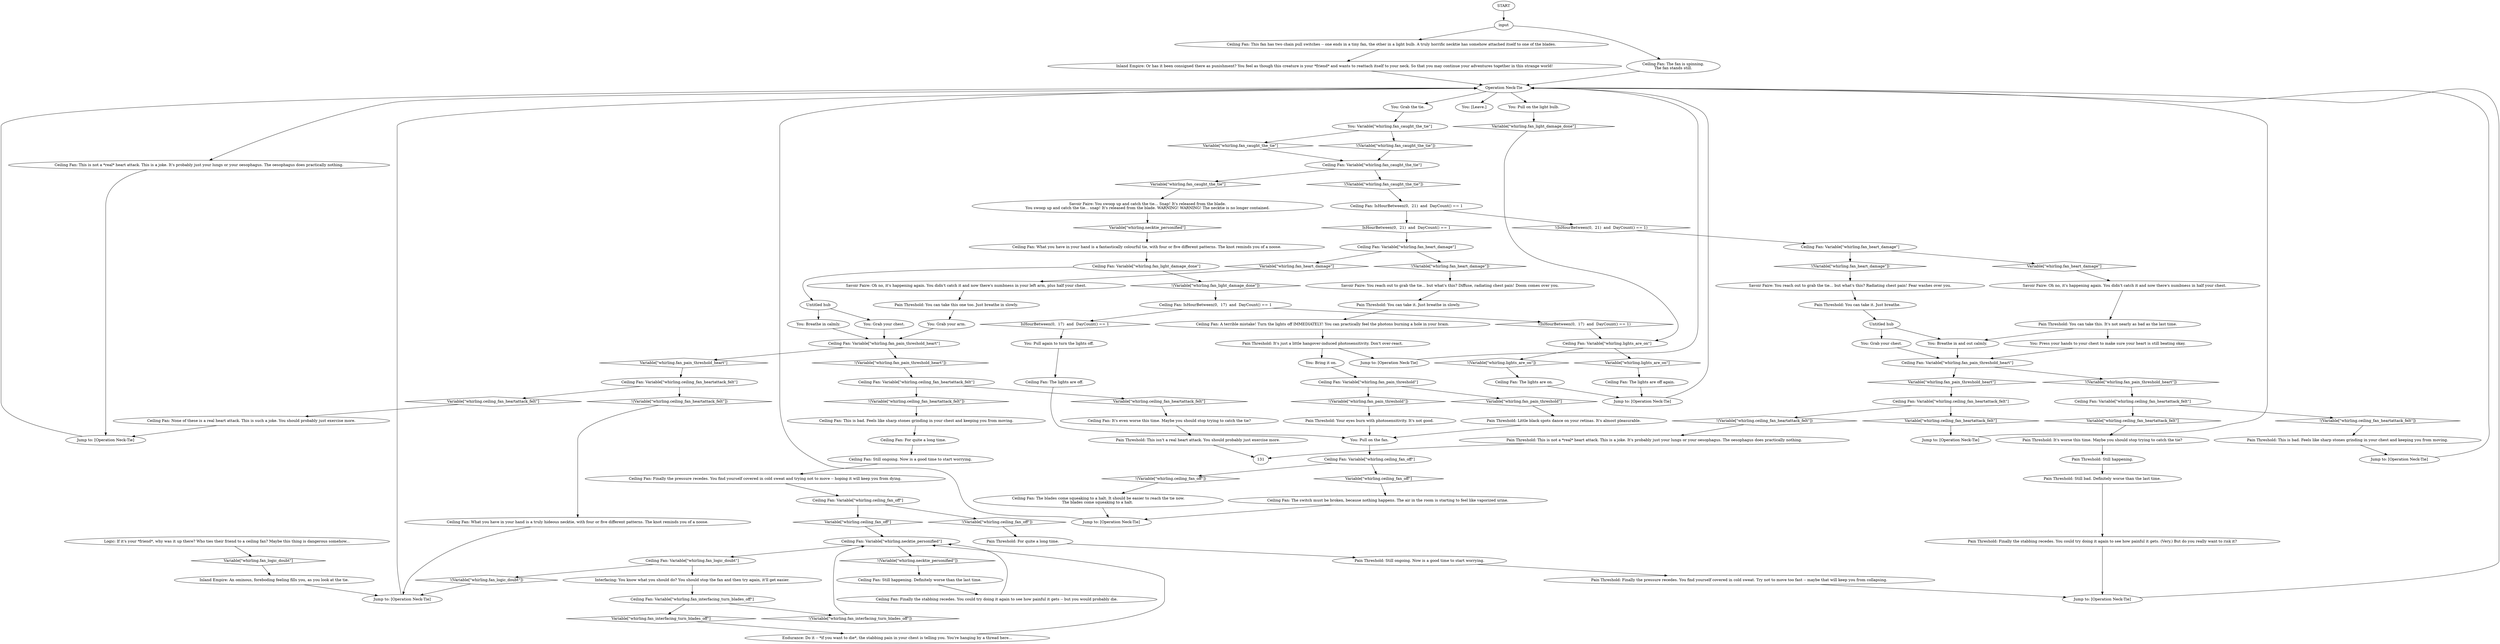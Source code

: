 # WHIRLING / CEILING FAN
# The ceiling fan is spinning like the blades of some rickety old airship about to fall on you. A truly horrendous neck-tie has somehow attached itself to one of the blades.
# ==================================================
digraph G {
	  0 [label="START"];
	  1 [label="input"];
	  2 [label="You: Grab your chest."];
	  3 [label="Jump to: [Operation Neck-Tie]"];
	  4 [label="Ceiling Fan: Still ongoing. Now is a good time to start worrying."];
	  5 [label="Jump to: [Operation Neck-Tie]"];
	  6 [label="Pain Threshold: You can take it. Just breathe."];
	  7 [label="You: Grab your chest."];
	  8 [label="Untitled hub"];
	  9 [label="Ceiling Fan: The lights are off."];
	  10 [label="Jump to: [Operation Neck-Tie]"];
	  11 [label="Pain Threshold: Still ongoing. Now is a good time to start worrying."];
	  12 [label="Ceiling Fan: Variable[\"whirling.lights_are_on\"]"];
	  13 [label="Variable[\"whirling.lights_are_on\"]", shape=diamond];
	  14 [label="!(Variable[\"whirling.lights_are_on\"])", shape=diamond];
	  15 [label="Ceiling Fan: The lights are off again."];
	  16 [label="Ceiling Fan: The lights are on."];
	  17 [label="Ceiling Fan: Finally the stabbing recedes. You could try doing it again to see how painful it gets -- but you would probably die."];
	  18 [label="Ceiling Fan: Finally the pressure recedes. You find yourself covered in cold sweat and trying not to move -- hoping it will keep you from dying."];
	  19 [label="Savoir Faire: You reach out to grab the tie... but what's this? Radiating chest pain! Fear washes over you."];
	  20 [label="Pain Threshold: You can take it. Just breathe in slowly."];
	  21 [label="Ceiling Fan: This is bad. Feels like sharp stones grinding in your chest and keeping you from moving."];
	  22 [label="Ceiling Fan: For quite a long time."];
	  23 [label="Pain Threshold: You can take this one too. Just breathe in slowly."];
	  24 [label="Ceiling Fan: This fan has two chain pull switches -- one ends in a tiny fan, the other in a light bulb. A truly horrific necktie has somehow attached itself to one of the blades."];
	  25 [label="Pain Threshold: Little black spots dance on your retinas. It's almost pleasurable."];
	  26 [label="Ceiling Fan: Variable[\"whirling.fan_caught_the_tie\"]"];
	  27 [label="Variable[\"whirling.fan_caught_the_tie\"]", shape=diamond];
	  28 [label="!(Variable[\"whirling.fan_caught_the_tie\"])", shape=diamond];
	  29 [label="You: Grab your arm."];
	  30 [label="Ceiling Fan: The blades come squeaking to a halt. It should be easier to reach the tie now.\nThe blades come squeaking to a halt. "];
	  31 [label="You: [Leave.]"];
	  32 [label="Inland Empire: An ominous, foreboding feeling fills you, as you look at the tie."];
	  33 [label="Savoir Faire: Oh no, it's happening again. You didn't catch it and now there's numbness in half your chest."];
	  34 [label="Ceiling Fan: Variable[\"whirling.ceiling_fan_heartattack_felt\"]"];
	  35 [label="Variable[\"whirling.ceiling_fan_heartattack_felt\"]", shape=diamond];
	  36 [label="!(Variable[\"whirling.ceiling_fan_heartattack_felt\"])", shape=diamond];
	  37 [label="You: Press your hands to your chest to make sure your heart is still beating okay."];
	  38 [label="Savoir Faire: Oh no, it's happening again. You didn't catch it and now there's numbness in your left arm, plus half your chest."];
	  39 [label="Endurance: Do it -- *if you want to die*, the stabbing pain in your chest is telling you. You're hanging by a thread here..."];
	  40 [label="You: Breathe in and out calmly."];
	  41 [label="Pain Threshold: You can take this. It's not nearly as bad as the last time."];
	  42 [label="Savoir Faire: You reach out to grab the tie... but what's this? Diffuse, radiating chest pain! Doom comes over you."];
	  43 [label="Ceiling Fan: Variable[\"whirling.ceiling_fan_heartattack_felt\"]"];
	  44 [label="Variable[\"whirling.ceiling_fan_heartattack_felt\"]", shape=diamond];
	  45 [label="!(Variable[\"whirling.ceiling_fan_heartattack_felt\"])", shape=diamond];
	  46 [label="Ceiling Fan: Variable[\"whirling.ceiling_fan_heartattack_felt\"]"];
	  47 [label="Variable[\"whirling.ceiling_fan_heartattack_felt\"]", shape=diamond];
	  48 [label="!(Variable[\"whirling.ceiling_fan_heartattack_felt\"])", shape=diamond];
	  49 [label="You: Bring it on."];
	  50 [label="You: Grab the tie."];
	  51 [label="You: Variable[\"whirling.fan_caught_the_tie\"]"];
	  52 [label="Variable[\"whirling.fan_caught_the_tie\"]", shape=diamond];
	  53 [label="!(Variable[\"whirling.fan_caught_the_tie\"])", shape=diamond];
	  54 [label="Ceiling Fan: Variable[\"whirling.ceiling_fan_off\"]"];
	  55 [label="Variable[\"whirling.ceiling_fan_off\"]", shape=diamond];
	  56 [label="!(Variable[\"whirling.ceiling_fan_off\"])", shape=diamond];
	  57 [label="Ceiling Fan: The switch must be broken, because nothing happens. The air in the room is starting to feel like vaporized urine."];
	  58 [label="Jump to: [Operation Neck-Tie]"];
	  59 [label="Ceiling Fan: Variable[\"whirling.fan_heart_damage\"]"];
	  60 [label="Variable[\"whirling.fan_heart_damage\"]", shape=diamond];
	  61 [label="!(Variable[\"whirling.fan_heart_damage\"])", shape=diamond];
	  62 [label="Pain Threshold: Finally the pressure recedes. You find yourself covered in cold sweat. Try not to move too fast -- maybe that will keep you from collapsing."];
	  63 [label="Ceiling Fan: What you have in your hand is a fantastically colourful tie, with four or five different patterns. The knot reminds you of a noose."];
	  64 [label="You: Pull on the light bulb."];
	  65 [label="Jump to: [Operation Neck-Tie]"];
	  66 [label="Ceiling Fan: The fan is spinning.\nThe fan stands still."];
	  67 [label="Pain Threshold: Still happening."];
	  68 [label="Ceiling Fan: Variable[\"whirling.ceiling_fan_heartattack_felt\"]"];
	  69 [label="Variable[\"whirling.ceiling_fan_heartattack_felt\"]", shape=diamond];
	  70 [label="!(Variable[\"whirling.ceiling_fan_heartattack_felt\"])", shape=diamond];
	  71 [label="Pain Threshold: Your eyes burn with photosensitivity. It's not good."];
	  72 [label="Ceiling Fan: IsHourBetween(0,  21)  and  DayCount() == 1"];
	  73 [label="IsHourBetween(0,  21)  and  DayCount() == 1", shape=diamond];
	  74 [label="!(IsHourBetween(0,  21)  and  DayCount() == 1)", shape=diamond];
	  75 [label="Ceiling Fan: Variable[\"whirling.fan_pain_threshold\"]"];
	  76 [label="Variable[\"whirling.fan_pain_threshold\"]", shape=diamond];
	  77 [label="!(Variable[\"whirling.fan_pain_threshold\"])", shape=diamond];
	  78 [label="Ceiling Fan: Variable[\"whirling.fan_pain_threshold_heart\"]"];
	  79 [label="Variable[\"whirling.fan_pain_threshold_heart\"]", shape=diamond];
	  80 [label="!(Variable[\"whirling.fan_pain_threshold_heart\"])", shape=diamond];
	  81 [label="Inland Empire: Or has it been consigned there as punishment? You feel as though this creature is your *friend* and wants to reattach itself to your neck. So that you may continue your adventures together in this strange world!"];
	  82 [label="Savoir Faire: You swoop up and catch the tie... Snap! It's released from the blade.\nYou swoop up and catch the tie... snap! It's released from the blade. WARNING! WARNING! The necktie is no longer contained.
"];
	  83 [label="Pain Threshold: It's just a little hangover-induced photosensitivity. Don't over-react."];
	  84 [label="Ceiling Fan: Variable[\"whirling.fan_interfacing_turn_blades_off\"]"];
	  85 [label="Variable[\"whirling.fan_interfacing_turn_blades_off\"]", shape=diamond];
	  86 [label="!(Variable[\"whirling.fan_interfacing_turn_blades_off\"])", shape=diamond];
	  87 [label="Pain Threshold: Finally the stabbing recedes. You could try doing it again to see how painful it gets. (Very.) But do you really want to risk it?"];
	  88 [label="Ceiling Fan: Variable[\"whirling.fan_pain_threshold_heart\"]"];
	  89 [label="Variable[\"whirling.fan_pain_threshold_heart\"]", shape=diamond];
	  90 [label="!(Variable[\"whirling.fan_pain_threshold_heart\"])", shape=diamond];
	  91 [label="Pain Threshold: It's worse this time. Maybe you should stop trying to catch the tie?"];
	  92 [label="You: Breathe in calmly."];
	  93 [label="Ceiling Fan: Variable[\"whirling.fan_heart_damage\"]"];
	  94 [label="Variable[\"whirling.fan_heart_damage\"]", shape=diamond];
	  95 [label="!(Variable[\"whirling.fan_heart_damage\"])", shape=diamond];
	  96 [label="Ceiling Fan: None of these is a real heart attack. This is such a joke. You should probably just exercise more."];
	  97 [label="Pain Threshold: Still bad. Definitely worse than the last time."];
	  98 [label="Pain Threshold: This is not a *real* heart attack. This is a joke. It's probably just your lungs or your oesophagus. The oesophagus does practically nothing."];
	  99 [label="Pain Threshold: This is bad. Feels like sharp stones grinding in your chest and keeping you from moving."];
	  100 [label="Operation Neck-Tie"];
	  101 [label="Ceiling Fan: It's even worse this time. Maybe you should stop trying to catch the tie?"];
	  102 [label="Ceiling Fan: Variable[\"whirling.ceiling_fan_off\"]"];
	  103 [label="Variable[\"whirling.ceiling_fan_off\"]", shape=diamond];
	  104 [label="!(Variable[\"whirling.ceiling_fan_off\"])", shape=diamond];
	  105 [label="Ceiling Fan: IsHourBetween(0,  17)  and  DayCount() == 1"];
	  106 [label="IsHourBetween(0,  17)  and  DayCount() == 1", shape=diamond];
	  107 [label="!(IsHourBetween(0,  17)  and  DayCount() == 1)", shape=diamond];
	  108 [label="Logic: If it's your *friend*, why was it up there? Who ties their friend to a ceiling fan? Maybe this thing is dangerous somehow..."];
	  109 [label="Ceiling Fan: Variable[\"whirling.fan_light_damage_done\"]"];
	  110 [label="Variable[\"whirling.fan_light_damage_done\"]", shape=diamond];
	  111 [label="!(Variable[\"whirling.fan_light_damage_done\"])", shape=diamond];
	  112 [label="Untitled hub"];
	  113 [label="Ceiling Fan: A terrible mistake! Turn the lights off IMMEDIATELY! You can practically feel the photons burning a hole in your brain."];
	  114 [label="You: Pull again to turn the lights off."];
	  115 [label="Jump to: [Operation Neck-Tie]"];
	  116 [label="Ceiling Fan: Variable[\"whirling.necktie_personified\"]"];
	  117 [label="Variable[\"whirling.necktie_personified\"]", shape=diamond];
	  118 [label="!(Variable[\"whirling.necktie_personified\"])", shape=diamond];
	  119 [label="Ceiling Fan: Variable[\"whirling.fan_logic_doubt\"]"];
	  120 [label="Variable[\"whirling.fan_logic_doubt\"]", shape=diamond];
	  121 [label="!(Variable[\"whirling.fan_logic_doubt\"])", shape=diamond];
	  122 [label="Interfacing: You know what you should do? You should stop the fan and then try again, it'll get easier."];
	  123 [label="Pain Threshold: For quite a long time."];
	  124 [label="Jump to: [Operation Neck-Tie]"];
	  125 [label="You: Pull on the fan."];
	  126 [label="Ceiling Fan: This is not a *real* heart attack. This is a joke. It's probably just your lungs or your oesophagus. The oesophagus does practically nothing."];
	  127 [label="Ceiling Fan: What you have in your hand is a truly hideous necktie, with four or five different patterns. The knot reminds you of a noose."];
	  128 [label="Ceiling Fan: Still happening. Definitely worse than the last time."];
	  129 [label="Pain Threshold: This isn't a real heart attack. You should probably just exercise more."];
	  130 [label="Jump to: [Operation Neck-Tie]"];
	  0 -> 1
	  1 -> 24
	  1 -> 66
	  2 -> 78
	  3 -> 100
	  4 -> 18
	  5 -> 100
	  6 -> 8
	  7 -> 88
	  8 -> 40
	  8 -> 7
	  9 -> 125
	  10 -> 100
	  11 -> 62
	  12 -> 13
	  12 -> 14
	  13 -> 15
	  14 -> 16
	  15 -> 65
	  16 -> 65
	  17 -> 116
	  18 -> 102
	  19 -> 6
	  20 -> 113
	  21 -> 22
	  22 -> 4
	  23 -> 29
	  24 -> 81
	  25 -> 125
	  26 -> 27
	  26 -> 28
	  27 -> 82
	  28 -> 72
	  29 -> 78
	  30 -> 10
	  32 -> 3
	  33 -> 41
	  34 -> 35
	  34 -> 36
	  35 -> 130
	  36 -> 98
	  37 -> 88
	  38 -> 23
	  39 -> 116
	  40 -> 88
	  41 -> 40
	  41 -> 37
	  42 -> 20
	  43 -> 44
	  43 -> 45
	  44 -> 101
	  45 -> 21
	  46 -> 48
	  46 -> 47
	  47 -> 96
	  48 -> 127
	  49 -> 75
	  50 -> 51
	  51 -> 52
	  51 -> 53
	  52 -> 26
	  53 -> 26
	  54 -> 56
	  54 -> 55
	  55 -> 57
	  56 -> 30
	  57 -> 10
	  58 -> 100
	  59 -> 60
	  59 -> 61
	  60 -> 33
	  61 -> 19
	  62 -> 5
	  63 -> 109
	  64 -> 110
	  65 -> 100
	  66 -> 100
	  67 -> 97
	  68 -> 69
	  68 -> 70
	  69 -> 91
	  70 -> 99
	  71 -> 125
	  72 -> 73
	  72 -> 74
	  73 -> 93
	  74 -> 59
	  75 -> 76
	  75 -> 77
	  76 -> 25
	  77 -> 71
	  78 -> 80
	  78 -> 79
	  79 -> 46
	  80 -> 43
	  81 -> 100
	  82 -> 117
	  83 -> 49
	  83 -> 115
	  84 -> 85
	  84 -> 86
	  85 -> 39
	  86 -> 116
	  87 -> 5
	  88 -> 89
	  88 -> 90
	  89 -> 34
	  90 -> 68
	  91 -> 67
	  92 -> 78
	  93 -> 94
	  93 -> 95
	  94 -> 38
	  95 -> 42
	  96 -> 58
	  97 -> 87
	  98 -> 131
	  99 -> 124
	  100 -> 64
	  100 -> 50
	  100 -> 126
	  100 -> 31
	  101 -> 129
	  102 -> 104
	  102 -> 103
	  103 -> 116
	  104 -> 123
	  105 -> 106
	  105 -> 107
	  106 -> 114
	  107 -> 12
	  108 -> 120
	  109 -> 112
	  109 -> 111
	  110 -> 12
	  111 -> 105
	  112 -> 2
	  112 -> 92
	  113 -> 83
	  114 -> 9
	  115 -> 100
	  116 -> 118
	  116 -> 119
	  117 -> 63
	  118 -> 128
	  119 -> 121
	  119 -> 122
	  120 -> 32
	  121 -> 3
	  122 -> 84
	  123 -> 11
	  124 -> 100
	  125 -> 54
	  126 -> 58
	  127 -> 3
	  128 -> 17
	  129 -> 131
	  130 -> 100
}

